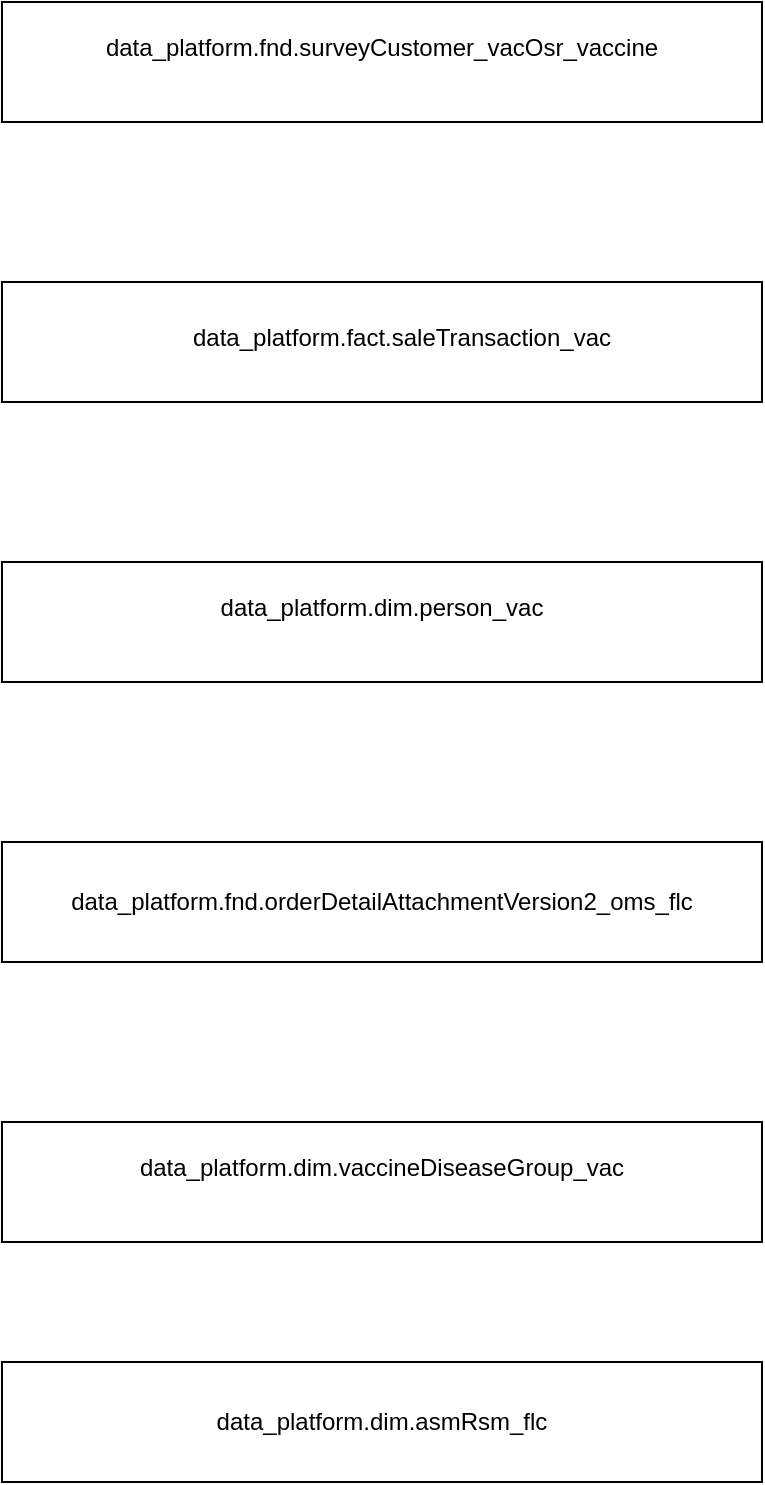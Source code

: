 <mxfile version="26.1.0">
  <diagram name="Page-1" id="1UWb9Hu68beZE89ukYpq">
    <mxGraphModel dx="1574" dy="1466" grid="1" gridSize="10" guides="1" tooltips="1" connect="1" arrows="1" fold="1" page="1" pageScale="1" pageWidth="850" pageHeight="1100" math="0" shadow="0">
      <root>
        <mxCell id="0" />
        <mxCell id="1" parent="0" />
        <UserObject label="&#xa;data_platform.fnd.surveyCustomer_vacOsr_vaccine&#xa;&#xa;" link="&#xa;data_platform.fnd.surveyCustomer_vacOsr_vaccine&#xa;&#xa;" id="TDLZ0vSAHUHrGehwGuY5-1">
          <mxCell style="rounded=0;whiteSpace=wrap;html=1;" vertex="1" parent="1">
            <mxGeometry x="-680" y="-470" width="380" height="60" as="geometry" />
          </mxCell>
        </UserObject>
        <UserObject label="&#xa;data_platform.dim.person_vac&#xa;&#xa;" link="&#xa;data_platform.dim.person_vac&#xa;&#xa;" id="TDLZ0vSAHUHrGehwGuY5-4">
          <mxCell style="rounded=0;whiteSpace=wrap;html=1;" vertex="1" parent="1">
            <mxGeometry x="-680" y="-190" width="380" height="60" as="geometry" />
          </mxCell>
        </UserObject>
        <mxCell id="TDLZ0vSAHUHrGehwGuY5-5" value="" style="rounded=0;whiteSpace=wrap;html=1;" vertex="1" parent="1">
          <mxGeometry x="-680" y="-330" width="380" height="60" as="geometry" />
        </mxCell>
        <mxCell id="TDLZ0vSAHUHrGehwGuY5-6" value="data_platform.fnd.orderDetailAttachmentVersion2_oms_flc" style="rounded=0;whiteSpace=wrap;html=1;" vertex="1" parent="1">
          <mxGeometry x="-680" y="-50" width="380" height="60" as="geometry" />
        </mxCell>
        <UserObject label="&#xa;data_platform.dim.vaccineDiseaseGroup_vac&#xa;&#xa;" link="&#xa;data_platform.dim.vaccineDiseaseGroup_vac&#xa;&#xa;" id="TDLZ0vSAHUHrGehwGuY5-7">
          <mxCell style="rounded=0;whiteSpace=wrap;html=1;" vertex="1" parent="1">
            <mxGeometry x="-680" y="90" width="380" height="60" as="geometry" />
          </mxCell>
        </UserObject>
        <UserObject label="&#xa;data_platform.fact.saleTransaction_vac&#xa;&#xa;" link="&#xa;data_platform.fact.saleTransaction_vac&#xa;&#xa;" id="TDLZ0vSAHUHrGehwGuY5-12">
          <mxCell style="text;html=1;align=center;verticalAlign=middle;whiteSpace=wrap;rounded=0;" vertex="1" parent="1">
            <mxGeometry x="-510" y="-310" width="60" height="30" as="geometry" />
          </mxCell>
        </UserObject>
        <UserObject label="data_platform.dim.asmRsm_flc" link="&#xa;data_platform.dim.vaccineDiseaseGroup_vac&#xa;&#xa;" id="TDLZ0vSAHUHrGehwGuY5-14">
          <mxCell style="rounded=0;whiteSpace=wrap;html=1;" vertex="1" parent="1">
            <mxGeometry x="-680" y="210" width="380" height="60" as="geometry" />
          </mxCell>
        </UserObject>
      </root>
    </mxGraphModel>
  </diagram>
</mxfile>
